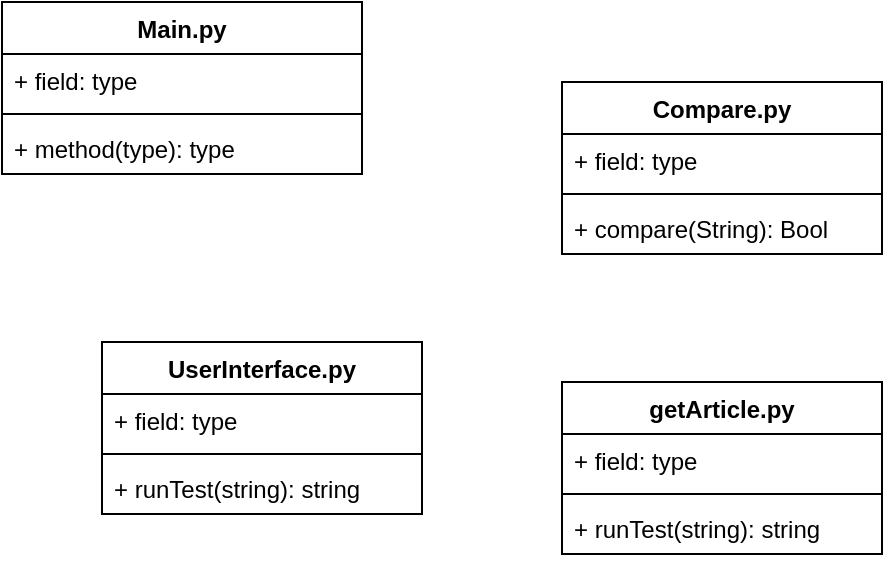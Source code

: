 <mxfile version="12.9.9" type="device"><diagram id="Gh1BbxyNzodSOaYvxfYU" name="Page-1"><mxGraphModel dx="763" dy="676" grid="1" gridSize="10" guides="1" tooltips="1" connect="1" arrows="1" fold="1" page="1" pageScale="1" pageWidth="850" pageHeight="1100" math="0" shadow="0"><root><mxCell id="0"/><mxCell id="1" parent="0"/><mxCell id="kEdD5RyronnXVKNyzBQe-1" value="Main.py" style="swimlane;fontStyle=1;align=center;verticalAlign=top;childLayout=stackLayout;horizontal=1;startSize=26;horizontalStack=0;resizeParent=1;resizeParentMax=0;resizeLast=0;collapsible=1;marginBottom=0;" parent="1" vertex="1"><mxGeometry x="80" y="80" width="180" height="86" as="geometry"/></mxCell><mxCell id="kEdD5RyronnXVKNyzBQe-2" value="+ field: type" style="text;strokeColor=none;fillColor=none;align=left;verticalAlign=top;spacingLeft=4;spacingRight=4;overflow=hidden;rotatable=0;points=[[0,0.5],[1,0.5]];portConstraint=eastwest;" parent="kEdD5RyronnXVKNyzBQe-1" vertex="1"><mxGeometry y="26" width="180" height="26" as="geometry"/></mxCell><mxCell id="kEdD5RyronnXVKNyzBQe-3" value="" style="line;strokeWidth=1;fillColor=none;align=left;verticalAlign=middle;spacingTop=-1;spacingLeft=3;spacingRight=3;rotatable=0;labelPosition=right;points=[];portConstraint=eastwest;" parent="kEdD5RyronnXVKNyzBQe-1" vertex="1"><mxGeometry y="52" width="180" height="8" as="geometry"/></mxCell><mxCell id="kEdD5RyronnXVKNyzBQe-4" value="+ method(type): type" style="text;strokeColor=none;fillColor=none;align=left;verticalAlign=top;spacingLeft=4;spacingRight=4;overflow=hidden;rotatable=0;points=[[0,0.5],[1,0.5]];portConstraint=eastwest;" parent="kEdD5RyronnXVKNyzBQe-1" vertex="1"><mxGeometry y="60" width="180" height="26" as="geometry"/></mxCell><mxCell id="kEdD5RyronnXVKNyzBQe-9" value="UserInterface.py" style="swimlane;fontStyle=1;align=center;verticalAlign=top;childLayout=stackLayout;horizontal=1;startSize=26;horizontalStack=0;resizeParent=1;resizeParentMax=0;resizeLast=0;collapsible=1;marginBottom=0;" parent="1" vertex="1"><mxGeometry x="130" y="250" width="160" height="86" as="geometry"/></mxCell><mxCell id="kEdD5RyronnXVKNyzBQe-10" value="+ field: type" style="text;strokeColor=none;fillColor=none;align=left;verticalAlign=top;spacingLeft=4;spacingRight=4;overflow=hidden;rotatable=0;points=[[0,0.5],[1,0.5]];portConstraint=eastwest;" parent="kEdD5RyronnXVKNyzBQe-9" vertex="1"><mxGeometry y="26" width="160" height="26" as="geometry"/></mxCell><mxCell id="kEdD5RyronnXVKNyzBQe-11" value="" style="line;strokeWidth=1;fillColor=none;align=left;verticalAlign=middle;spacingTop=-1;spacingLeft=3;spacingRight=3;rotatable=0;labelPosition=right;points=[];portConstraint=eastwest;" parent="kEdD5RyronnXVKNyzBQe-9" vertex="1"><mxGeometry y="52" width="160" height="8" as="geometry"/></mxCell><mxCell id="kEdD5RyronnXVKNyzBQe-12" value="+ runTest(string): string" style="text;strokeColor=none;fillColor=none;align=left;verticalAlign=top;spacingLeft=4;spacingRight=4;overflow=hidden;rotatable=0;points=[[0,0.5],[1,0.5]];portConstraint=eastwest;" parent="kEdD5RyronnXVKNyzBQe-9" vertex="1"><mxGeometry y="60" width="160" height="26" as="geometry"/></mxCell><mxCell id="kEdD5RyronnXVKNyzBQe-5" value="Compare.py" style="swimlane;fontStyle=1;align=center;verticalAlign=top;childLayout=stackLayout;horizontal=1;startSize=26;horizontalStack=0;resizeParent=1;resizeParentMax=0;resizeLast=0;collapsible=1;marginBottom=0;" parent="1" vertex="1"><mxGeometry x="360" y="120" width="160" height="86" as="geometry"/></mxCell><mxCell id="kEdD5RyronnXVKNyzBQe-6" value="+ field: type" style="text;strokeColor=none;fillColor=none;align=left;verticalAlign=top;spacingLeft=4;spacingRight=4;overflow=hidden;rotatable=0;points=[[0,0.5],[1,0.5]];portConstraint=eastwest;" parent="kEdD5RyronnXVKNyzBQe-5" vertex="1"><mxGeometry y="26" width="160" height="26" as="geometry"/></mxCell><mxCell id="kEdD5RyronnXVKNyzBQe-7" value="" style="line;strokeWidth=1;fillColor=none;align=left;verticalAlign=middle;spacingTop=-1;spacingLeft=3;spacingRight=3;rotatable=0;labelPosition=right;points=[];portConstraint=eastwest;" parent="kEdD5RyronnXVKNyzBQe-5" vertex="1"><mxGeometry y="52" width="160" height="8" as="geometry"/></mxCell><mxCell id="kEdD5RyronnXVKNyzBQe-8" value="+ compare(String): Bool" style="text;strokeColor=none;fillColor=none;align=left;verticalAlign=top;spacingLeft=4;spacingRight=4;overflow=hidden;rotatable=0;points=[[0,0.5],[1,0.5]];portConstraint=eastwest;" parent="kEdD5RyronnXVKNyzBQe-5" vertex="1"><mxGeometry y="60" width="160" height="26" as="geometry"/></mxCell><mxCell id="ZE8T8DBSBCgobCGiw5XC-2" value="getArticle.py" style="swimlane;fontStyle=1;align=center;verticalAlign=top;childLayout=stackLayout;horizontal=1;startSize=26;horizontalStack=0;resizeParent=1;resizeParentMax=0;resizeLast=0;collapsible=1;marginBottom=0;" vertex="1" parent="1"><mxGeometry x="360" y="270" width="160" height="86" as="geometry"/></mxCell><mxCell id="ZE8T8DBSBCgobCGiw5XC-3" value="+ field: type" style="text;strokeColor=none;fillColor=none;align=left;verticalAlign=top;spacingLeft=4;spacingRight=4;overflow=hidden;rotatable=0;points=[[0,0.5],[1,0.5]];portConstraint=eastwest;" vertex="1" parent="ZE8T8DBSBCgobCGiw5XC-2"><mxGeometry y="26" width="160" height="26" as="geometry"/></mxCell><mxCell id="ZE8T8DBSBCgobCGiw5XC-4" value="" style="line;strokeWidth=1;fillColor=none;align=left;verticalAlign=middle;spacingTop=-1;spacingLeft=3;spacingRight=3;rotatable=0;labelPosition=right;points=[];portConstraint=eastwest;" vertex="1" parent="ZE8T8DBSBCgobCGiw5XC-2"><mxGeometry y="52" width="160" height="8" as="geometry"/></mxCell><mxCell id="ZE8T8DBSBCgobCGiw5XC-5" value="+ runTest(string): string" style="text;strokeColor=none;fillColor=none;align=left;verticalAlign=top;spacingLeft=4;spacingRight=4;overflow=hidden;rotatable=0;points=[[0,0.5],[1,0.5]];portConstraint=eastwest;" vertex="1" parent="ZE8T8DBSBCgobCGiw5XC-2"><mxGeometry y="60" width="160" height="26" as="geometry"/></mxCell></root></mxGraphModel></diagram></mxfile>